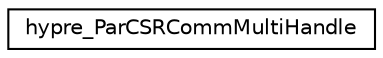 digraph "Graphical Class Hierarchy"
{
 // LATEX_PDF_SIZE
  edge [fontname="Helvetica",fontsize="10",labelfontname="Helvetica",labelfontsize="10"];
  node [fontname="Helvetica",fontsize="10",shape=record];
  rankdir="LR";
  Node0 [label="hypre_ParCSRCommMultiHandle",height=0.2,width=0.4,color="black", fillcolor="white", style="filled",URL="$structhypre___par_c_s_r_comm_multi_handle.html",tooltip=" "];
}

